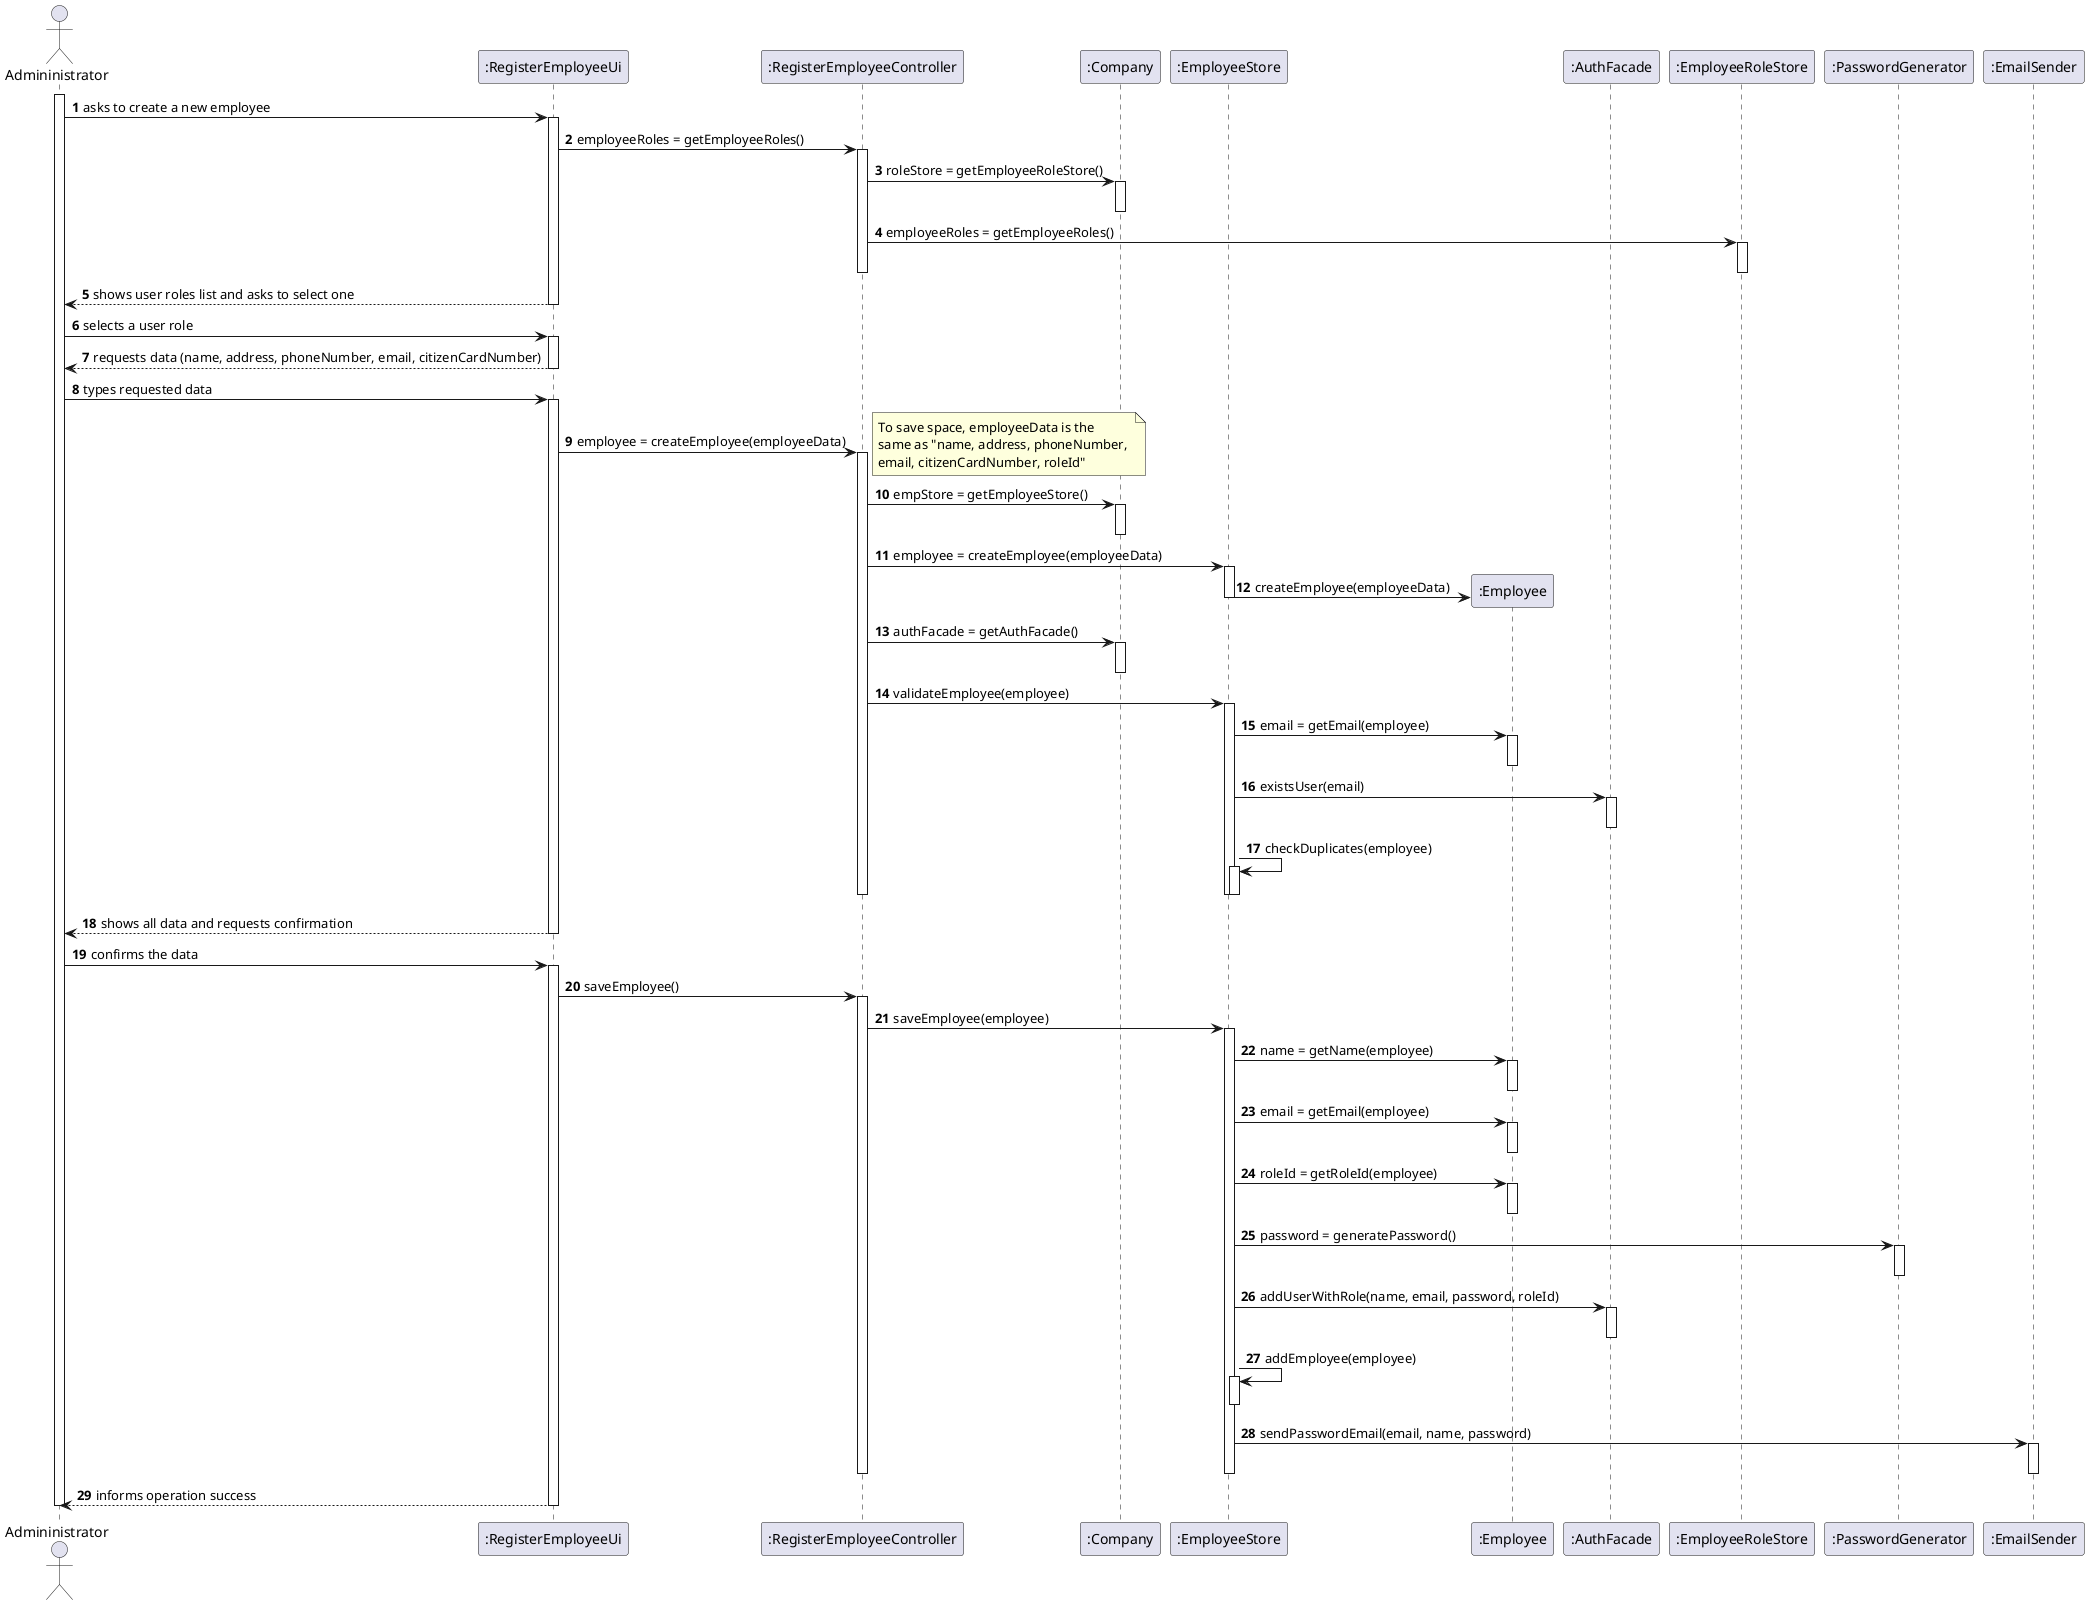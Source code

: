 @startuml US10_SD
autonumber
' hide footbox
actor "Admininistrator" as admin

participant ":RegisterEmployeeUi" as empUi
participant ":RegisterEmployeeController" as empController
participant ":Company" as comp
participant ":EmployeeStore" as empStore
participant ":Employee" as emp
participant ":AuthFacade" as authFacade
participant ":EmployeeRoleStore" as roleStore
participant ":PasswordGenerator" as passGen
participant  ":EmailSender" as emailSend

activate admin

admin -> empUi : asks to create a new employee

activate empUi
    empUi -> empController : employeeRoles = getEmployeeRoles()
    activate empController
        empController -> comp : roleStore = getEmployeeRoleStore()
        activate comp
        deactivate comp
        empController -> roleStore : employeeRoles = getEmployeeRoles()
        activate roleStore
        deactivate roleStore
    deactivate empController
    empUi --> admin : shows user roles list and asks to select one
deactivate empUi

admin -> empUi : selects a user role

activate empUi
    empUi --> admin : requests data (name, address, phoneNumber, email, citizenCardNumber)
deactivate empUi

admin -> empUi : types requested data

activate empUi
    empUi -> empController : employee = createEmployee(employeeData)
    note right
        To save space, employeeData is the 
        same as "name, address, phoneNumber, 
        email, citizenCardNumber, roleId"
    end note
    activate empController
        empController -> comp : empStore = getEmployeeStore()
        activate comp
        deactivate comp
        empController -> empStore : employee = createEmployee(employeeData)
        activate empStore
            empStore -> emp** : createEmployee(employeeData)
        deactivate empStore
        empController -> comp : authFacade = getAuthFacade()
        activate comp
        deactivate comp
        empController -> empStore : validateEmployee(employee)
        activate empStore
            empStore -> emp : email = getEmail(employee)
            activate emp
            deactivate emp
            empStore -> authFacade : existsUser(email)
            activate authFacade
            deactivate authFacade
            empStore -> empStore : checkDuplicates(employee)
            activate empStore
            deactivate empStore
        deactivate empStore
    deactivate empController
    empUi --> admin : shows all data and requests confirmation
deactivate empUi
            
admin -> empUi : confirms the data

activate empUi
    empUi -> empController : saveEmployee()
    activate empController
        empController -> empStore : saveEmployee(employee)
        activate empStore
            empStore -> emp : name = getName(employee)
            activate emp
            deactivate emp
            empStore -> emp : email = getEmail(employee)
            activate emp
            deactivate emp
            empStore -> emp : roleId = getRoleId(employee)
            activate emp
            deactivate emp
            empStore -> passGen : password = generatePassword()
            activate passGen
            deactivate passGen
            empStore -> authFacade : addUserWithRole(name, email, password, roleId)
            activate authFacade
            deactivate authFacade
            empStore -> empStore : addEmployee(employee)
            activate empStore
            deactivate empStore
            empStore -> emailSend : sendPasswordEmail(email, name, password)
            activate emailSend
            deactivate emailSend
        deactivate empStore
    deactivate empController
    empUi --> admin : informs operation success
deactivate empUi

deactivate admin

@enduml